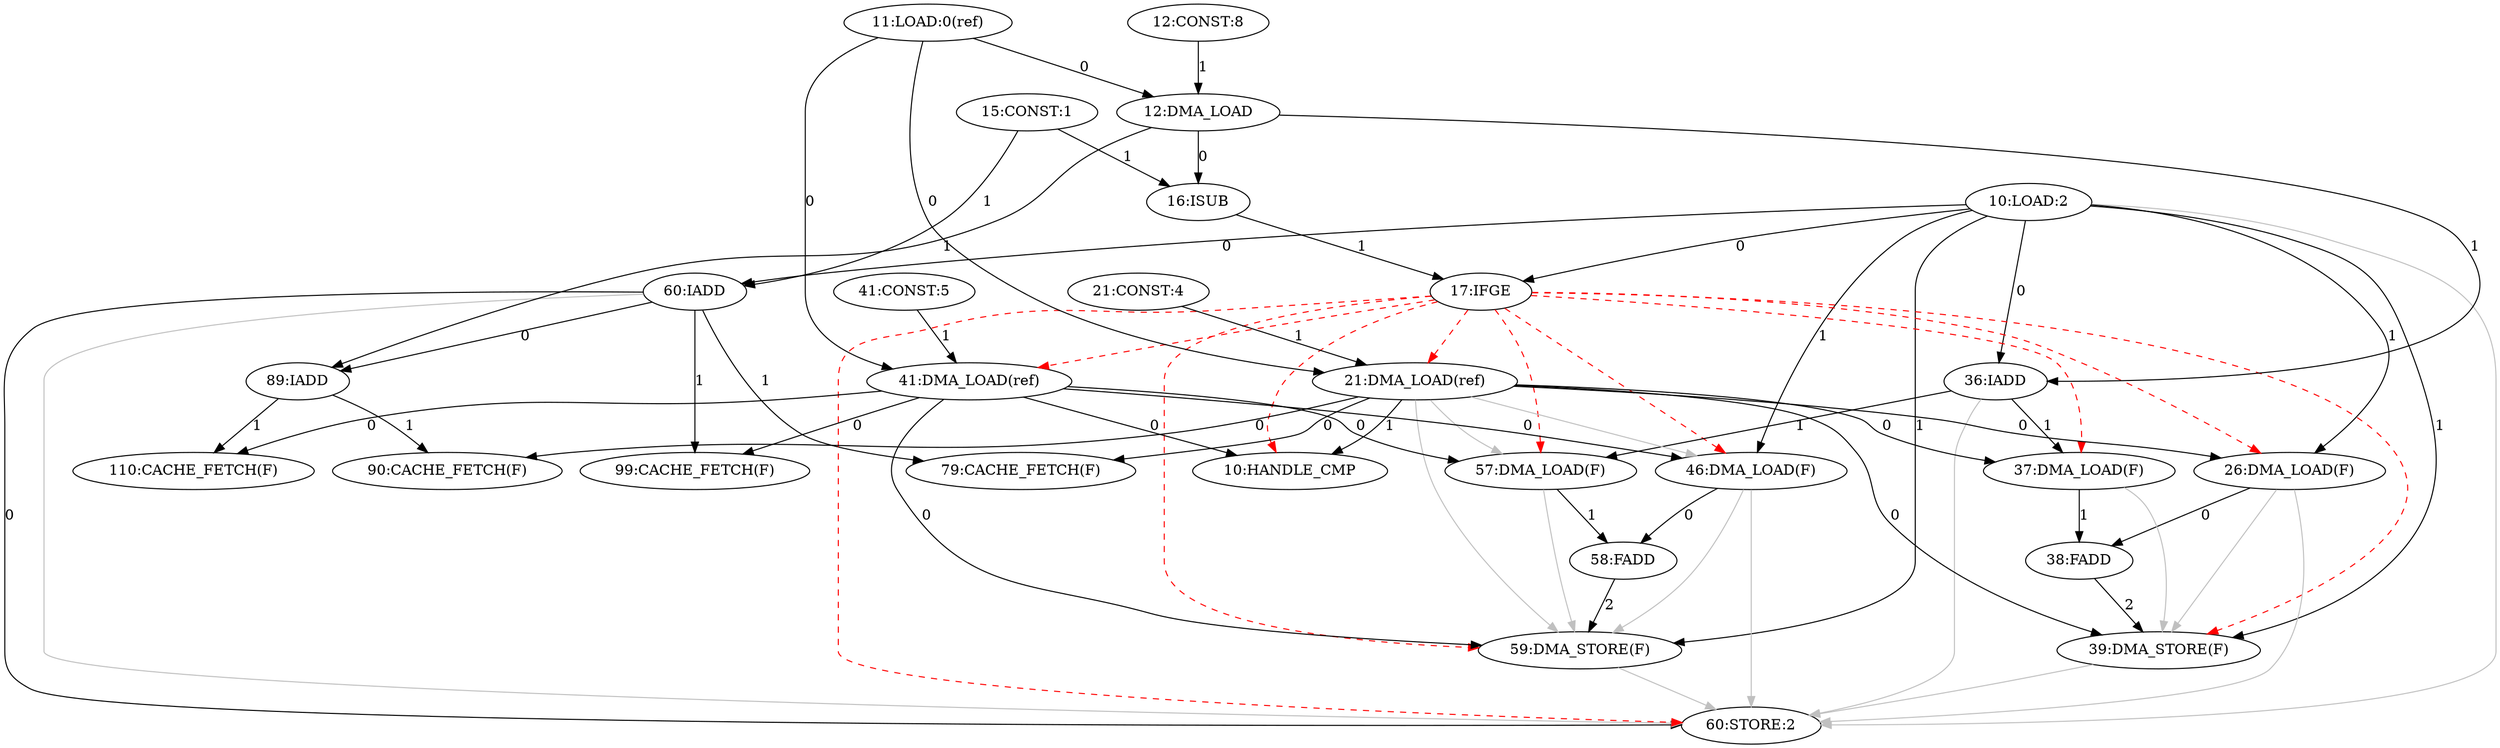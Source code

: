 digraph depgraph {
"60:IADD" -> "60:STORE:2"[label=0];
"10:LOAD:2" -> "60:STORE:2"[color=gray];
"17:IFGE" -> "60:STORE:2"[color=red,style=dashed];
"26:DMA_LOAD(F)" -> "60:STORE:2"[color=gray];
"36:IADD" -> "60:STORE:2"[color=gray];
"39:DMA_STORE(F)" -> "60:STORE:2"[color=gray];
"46:DMA_LOAD(F)" -> "60:STORE:2"[color=gray];
"59:DMA_STORE(F)" -> "60:STORE:2"[color=gray];
"60:IADD" -> "60:STORE:2"[color=gray];
"10:LOAD:2" -> "17:IFGE"[label=0];
"16:ISUB" -> "17:IFGE"[label=1];
"21:DMA_LOAD(ref)" -> "26:DMA_LOAD(F)"[label=0];
"10:LOAD:2" -> "26:DMA_LOAD(F)"[label=1];
"17:IFGE" -> "26:DMA_LOAD(F)"[color=red,style=dashed];
"10:LOAD:2" -> "36:IADD"[label=0];
"12:DMA_LOAD" -> "36:IADD"[label=1];
"21:DMA_LOAD(ref)" -> "39:DMA_STORE(F)"[label=0];
"10:LOAD:2" -> "39:DMA_STORE(F)"[label=1];
"38:FADD" -> "39:DMA_STORE(F)"[label=2];
"17:IFGE" -> "39:DMA_STORE(F)"[color=red,style=dashed];
"26:DMA_LOAD(F)" -> "39:DMA_STORE(F)"[color=gray];
"37:DMA_LOAD(F)" -> "39:DMA_STORE(F)"[color=gray];
"41:DMA_LOAD(ref)" -> "46:DMA_LOAD(F)"[label=0];
"10:LOAD:2" -> "46:DMA_LOAD(F)"[label=1];
"17:IFGE" -> "46:DMA_LOAD(F)"[color=red,style=dashed];
"21:DMA_LOAD(ref)" -> "46:DMA_LOAD(F)"[color=gray];
"41:DMA_LOAD(ref)" -> "59:DMA_STORE(F)"[label=0];
"10:LOAD:2" -> "59:DMA_STORE(F)"[label=1];
"58:FADD" -> "59:DMA_STORE(F)"[label=2];
"17:IFGE" -> "59:DMA_STORE(F)"[color=red,style=dashed];
"21:DMA_LOAD(ref)" -> "59:DMA_STORE(F)"[color=gray];
"46:DMA_LOAD(F)" -> "59:DMA_STORE(F)"[color=gray];
"57:DMA_LOAD(F)" -> "59:DMA_STORE(F)"[color=gray];
"10:LOAD:2" -> "60:IADD"[label=0];
"15:CONST:1" -> "60:IADD"[label=1];
"11:LOAD:0(ref)" -> "12:DMA_LOAD"[label=0];
"12:CONST:8" -> "12:DMA_LOAD"[label=1];
"11:LOAD:0(ref)" -> "21:DMA_LOAD(ref)"[label=0];
"21:CONST:4" -> "21:DMA_LOAD(ref)"[label=1];
"17:IFGE" -> "21:DMA_LOAD(ref)"[color=red,style=dashed];
"11:LOAD:0(ref)" -> "41:DMA_LOAD(ref)"[label=0];
"41:CONST:5" -> "41:DMA_LOAD(ref)"[label=1];
"17:IFGE" -> "41:DMA_LOAD(ref)"[color=red,style=dashed];
"12:DMA_LOAD" -> "16:ISUB"[label=0];
"15:CONST:1" -> "16:ISUB"[label=1];
"60:IADD" -> "89:IADD"[label=0];
"12:DMA_LOAD" -> "89:IADD"[label=1];
"21:DMA_LOAD(ref)" -> "37:DMA_LOAD(F)"[label=0];
"36:IADD" -> "37:DMA_LOAD(F)"[label=1];
"17:IFGE" -> "37:DMA_LOAD(F)"[color=red,style=dashed];
"41:DMA_LOAD(ref)" -> "57:DMA_LOAD(F)"[label=0];
"36:IADD" -> "57:DMA_LOAD(F)"[label=1];
"17:IFGE" -> "57:DMA_LOAD(F)"[color=red,style=dashed];
"21:DMA_LOAD(ref)" -> "57:DMA_LOAD(F)"[color=gray];
"41:DMA_LOAD(ref)" -> "99:CACHE_FETCH(F)"[label=0];
"60:IADD" -> "99:CACHE_FETCH(F)"[label=1];
"41:DMA_LOAD(ref)" -> "110:CACHE_FETCH(F)"[label=0];
"89:IADD" -> "110:CACHE_FETCH(F)"[label=1];
"21:DMA_LOAD(ref)" -> "79:CACHE_FETCH(F)"[label=0];
"60:IADD" -> "79:CACHE_FETCH(F)"[label=1];
"21:DMA_LOAD(ref)" -> "90:CACHE_FETCH(F)"[label=0];
"89:IADD" -> "90:CACHE_FETCH(F)"[label=1];
"26:DMA_LOAD(F)" -> "38:FADD"[label=0];
"37:DMA_LOAD(F)" -> "38:FADD"[label=1];
"46:DMA_LOAD(F)" -> "58:FADD"[label=0];
"57:DMA_LOAD(F)" -> "58:FADD"[label=1];
"41:DMA_LOAD(ref)" -> "10:HANDLE_CMP"[label=0];
"21:DMA_LOAD(ref)" -> "10:HANDLE_CMP"[label=1];
"17:IFGE" -> "10:HANDLE_CMP"[color=red,style=dashed];
}
